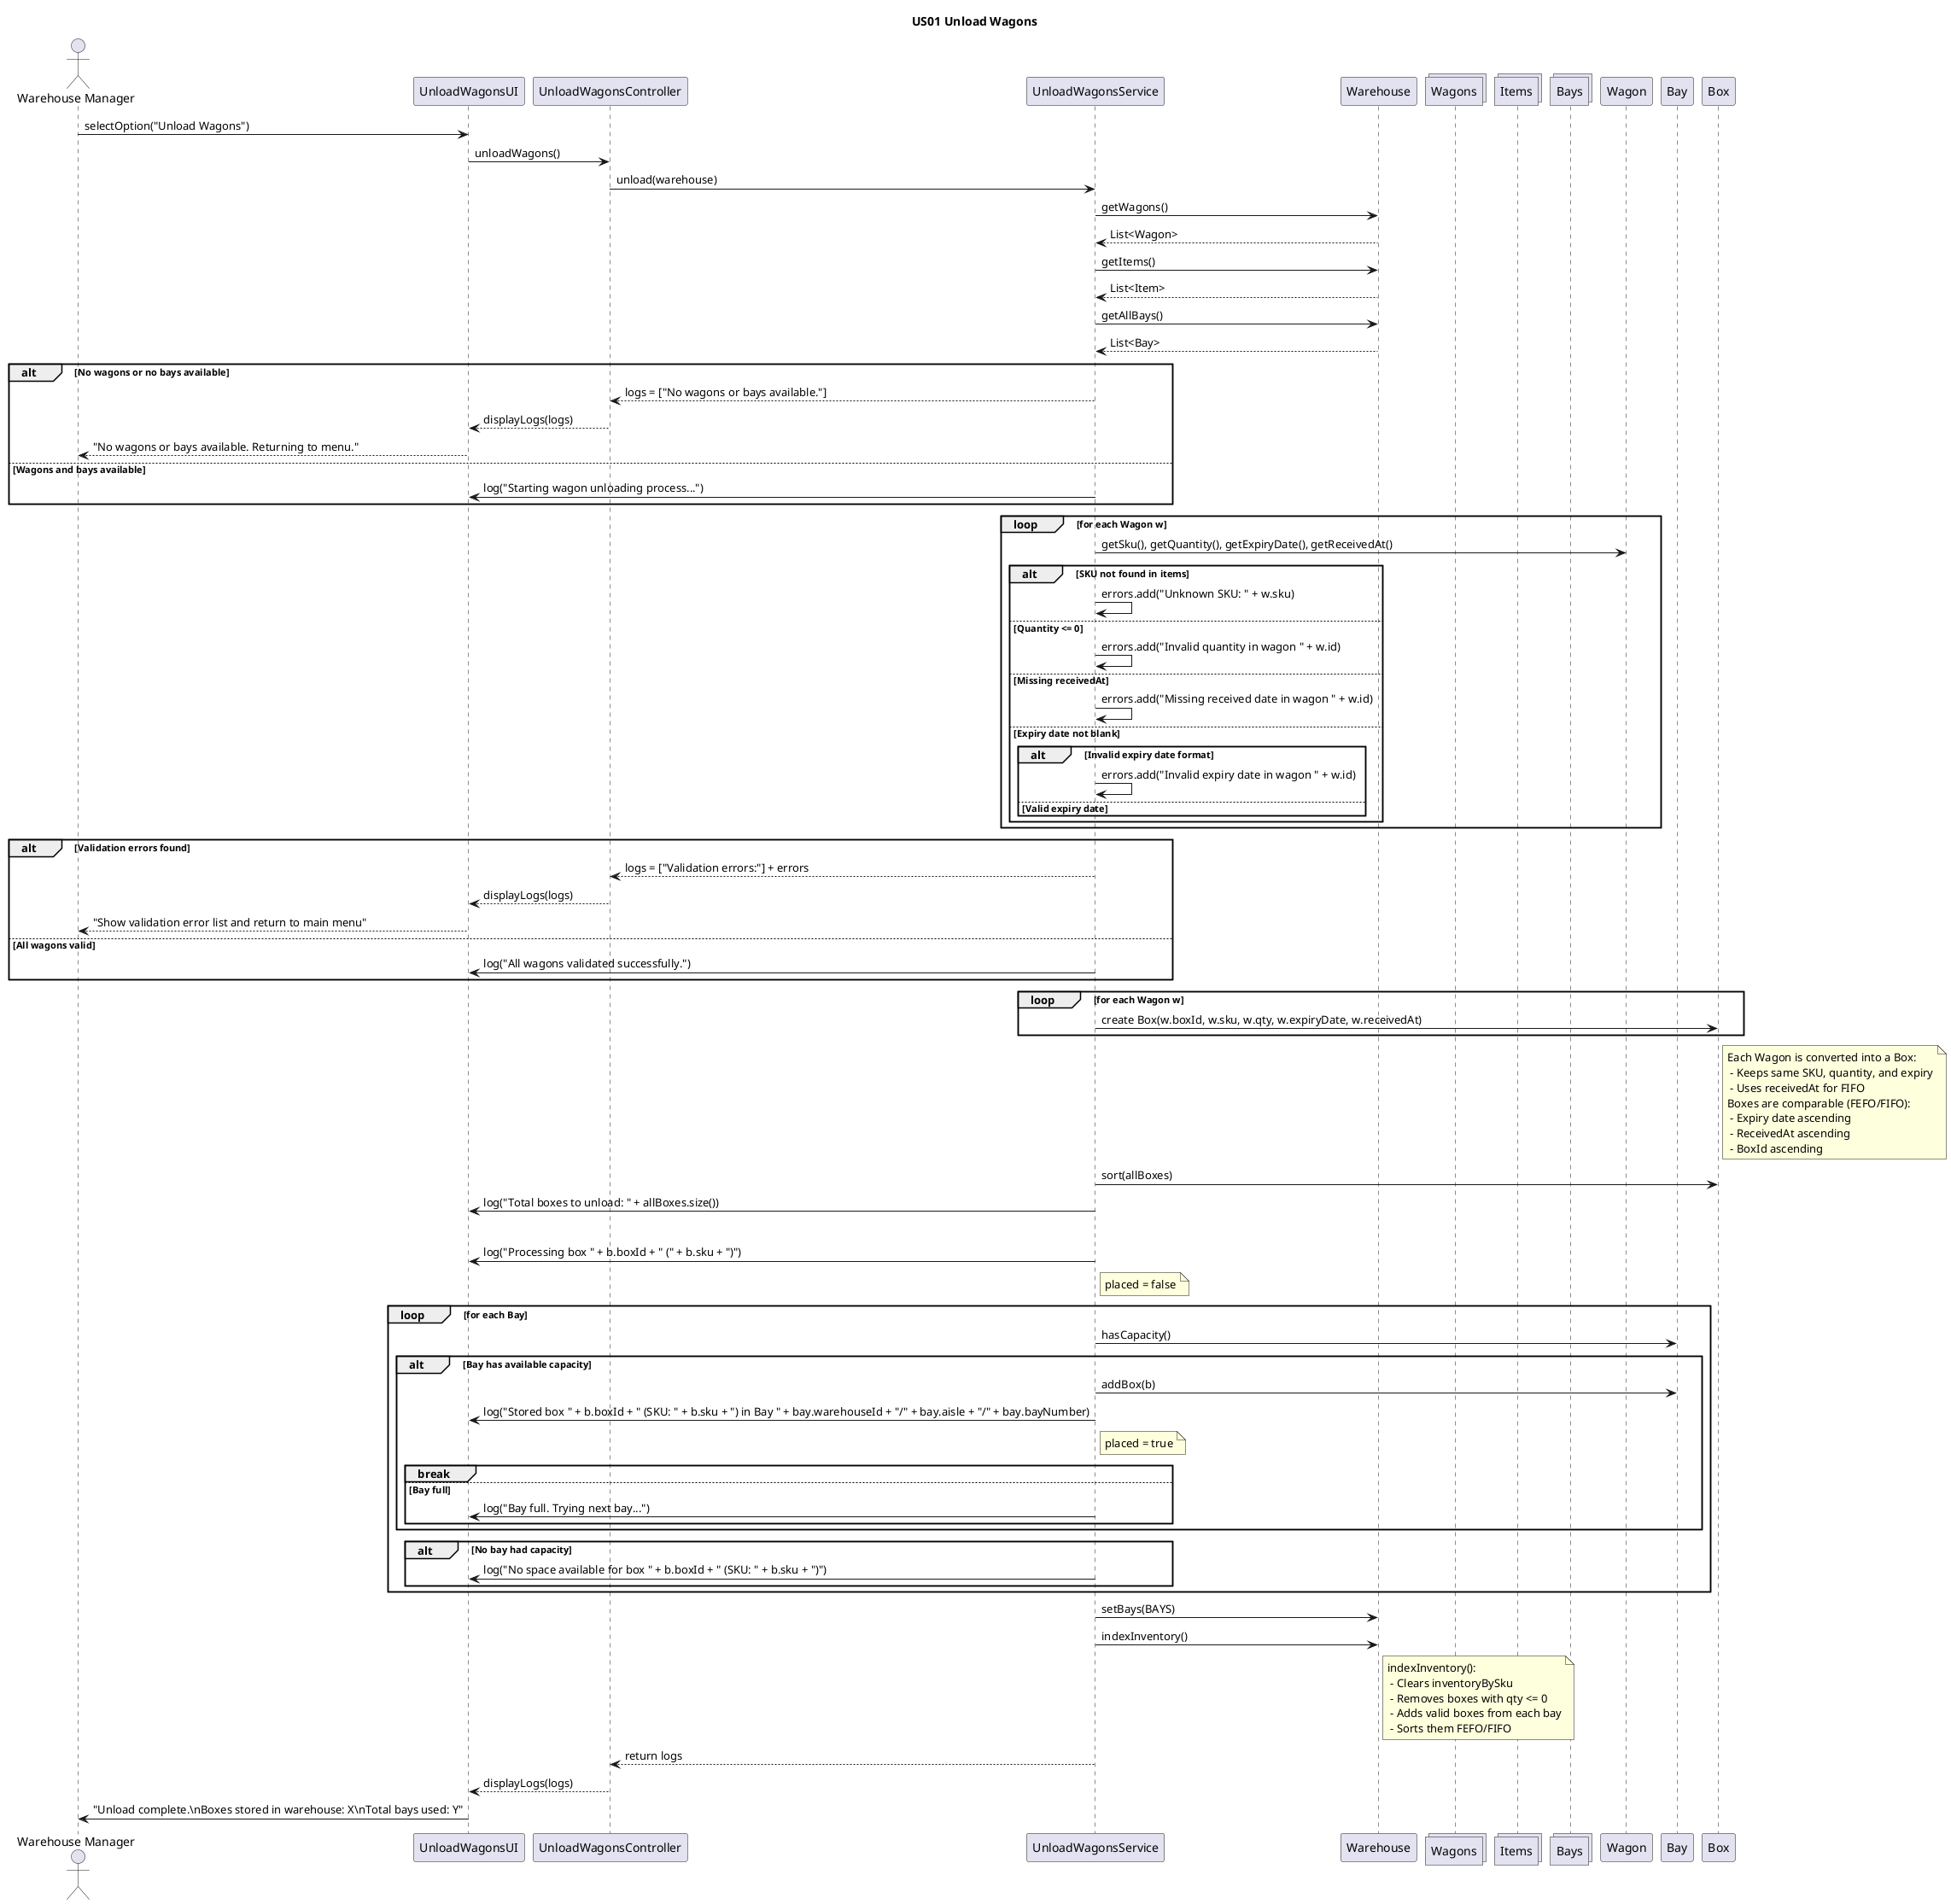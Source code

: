 @startuml

title US01 Unload Wagons

actor "Warehouse Manager" as WM
participant "UnloadWagonsUI" as UI
participant "UnloadWagonsController" as CTRL
participant "UnloadWagonsService" as SRV
participant "Warehouse" as WH
collections "Wagons" as WAGONS
collections "Items" as ITEMS
collections "Bays" as BAYS
participant "Wagon" as WGN
participant "Bay" as BAY
participant "Box" as BOX

WM -> UI : selectOption("Unload Wagons")
UI -> CTRL : unloadWagons()
CTRL -> SRV : unload(warehouse)
SRV -> WH : getWagons()
WH --> SRV : List<Wagon>
SRV -> WH : getItems()
WH --> SRV : List<Item>
SRV -> WH : getAllBays()
WH --> SRV : List<Bay>

alt No wagons or no bays available
    SRV --> CTRL : logs = ["No wagons or bays available."]
    CTRL --> UI : displayLogs(logs)
    UI --> WM : "No wagons or bays available. Returning to menu."
else Wagons and bays available
    SRV -> UI : log("Starting wagon unloading process...")
end

loop for each Wagon w
    SRV -> WGN : getSku(), getQuantity(), getExpiryDate(), getReceivedAt()
    alt SKU not found in items
        SRV -> SRV : errors.add("Unknown SKU: " + w.sku)
    else Quantity <= 0
        SRV -> SRV : errors.add("Invalid quantity in wagon " + w.id)
    else Missing receivedAt
        SRV -> SRV : errors.add("Missing received date in wagon " + w.id)
    else Expiry date not blank
        alt Invalid expiry date format
            SRV -> SRV : errors.add("Invalid expiry date in wagon " + w.id)
        else Valid expiry date
            note right: Expiry date OK (parsed to LocalDate)
        end
    end
end

alt Validation errors found
    SRV --> CTRL : logs = ["Validation errors:"] + errors
    CTRL --> UI : displayLogs(logs)
    UI --> WM : "Show validation error list and return to main menu"
else All wagons valid
    SRV -> UI : log("All wagons validated successfully.")
end

loop for each Wagon w
    SRV -> BOX : create Box(w.boxId, w.sku, w.qty, w.expiryDate, w.receivedAt)
end

note right of BOX
Each Wagon is converted into a Box:
 - Keeps same SKU, quantity, and expiry
 - Uses receivedAt for FIFO
Boxes are comparable (FEFO/FIFO):
 - Expiry date ascending
 - ReceivedAt ascending
 - BoxId ascending
end note

SRV -> BOX : sort(allBoxes)
SRV -> UI : log("Total boxes to unload: " + allBoxes.size())

loop for each Box b in allBoxes
    SRV -> UI : log("Processing box " + b.boxId + " (" + b.sku + ")")
    note right of SRV
    placed = false
    end note
    loop for each Bay
        SRV -> BAY : hasCapacity()
        alt Bay has available capacity
            SRV -> BAY : addBox(b)
            SRV -> UI : log("Stored box " + b.boxId + " (SKU: " + b.sku + ") in Bay " + bay.warehouseId + "/" + bay.aisle + "/" + bay.bayNumber)
            note right of SRV
            placed = true
            end note
            break
        else Bay full
            SRV -> UI : log("Bay full. Trying next bay...")
        end
    end
    alt No bay had capacity
        SRV -> UI : log("No space available for box " + b.boxId + " (SKU: " + b.sku + ")")
    end
end

SRV -> WH : setBays(BAYS)
SRV -> WH : indexInventory()
note right of WH
indexInventory():
 - Clears inventoryBySku
 - Removes boxes with qty <= 0
 - Adds valid boxes from each bay
 - Sorts them FEFO/FIFO
end note

SRV --> CTRL : return logs
CTRL --> UI : displayLogs(logs)
UI -> WM : "Unload complete.\\nBoxes stored in warehouse: X\\nTotal bays used: Y"
@enduml

